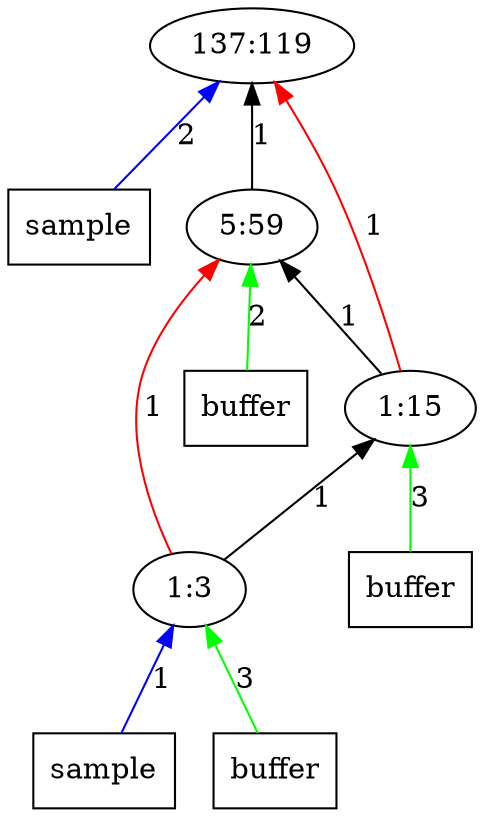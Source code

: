 digraph Tree{
	rankdir="BT"
	x11 -> 1 [label = "2", color = "blue"];
	x11 [label = "sample", shape = "box"];
	1 [label = "137:119"];
	x22 -> 2 [label = "2", color = "green"];
	x22 [label = "buffer", shape = "box"];
	2 -> 1 [label = "1", color = "black"];
	2 [label = "5:59"];
	3 -> 2 [label = "1", color = "black"];
	3 -> 1 [label = "1", color = "red"];
	x32 -> 3 [label = "3", color = "green"];
	x32 [label = "buffer", shape = "box"];
	3 [label = "1:15"];
	4 -> 2 [label = "1", color = "red"];
	4 -> 3 [label = "1", color = "black"];
	x41 -> 4 [label = "1", color = "blue"];
	x41 [label = "sample", shape = "box"];
	x42 -> 4 [label = "3", color = "green"];
	x42 [label = "buffer", shape = "box"];
	4 [label = "1:3"];
}

